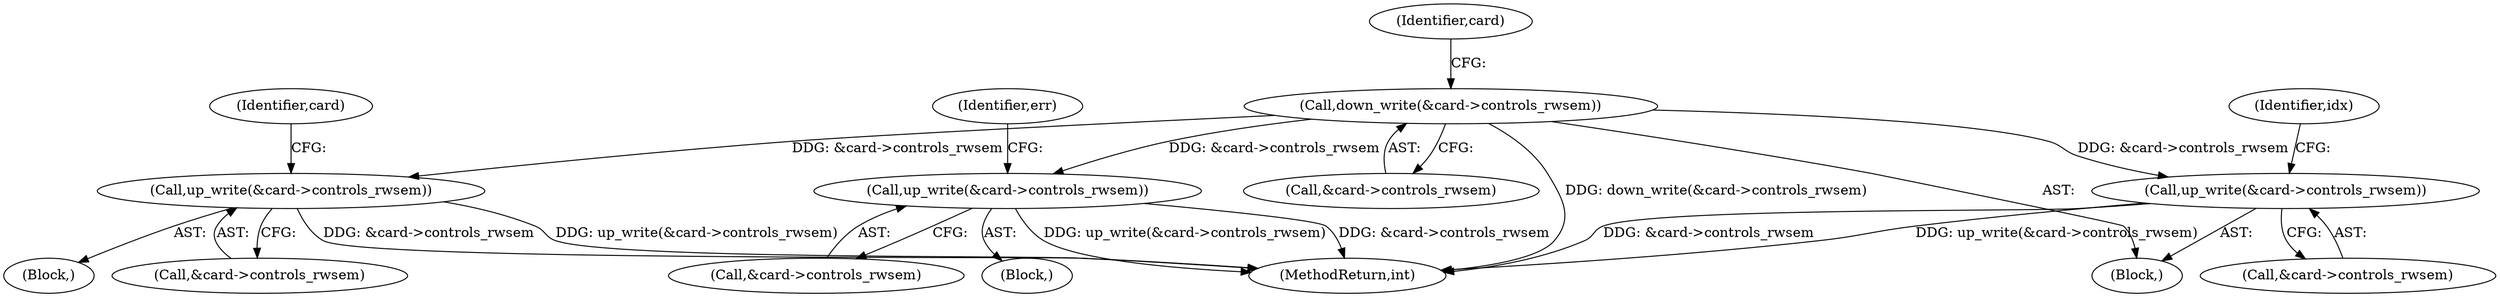 digraph "0_linux_fd9f26e4eca5d08a27d12c0933fceef76ed9663d@API" {
"1000132" [label="(Call,down_write(&card->controls_rwsem))"];
"1000143" [label="(Call,up_write(&card->controls_rwsem))"];
"1000182" [label="(Call,up_write(&card->controls_rwsem))"];
"1000231" [label="(Call,up_write(&card->controls_rwsem))"];
"1000183" [label="(Call,&card->controls_rwsem)"];
"1000231" [label="(Call,up_write(&card->controls_rwsem))"];
"1000150" [label="(Identifier,card)"];
"1000139" [label="(Identifier,card)"];
"1000267" [label="(MethodReturn,int)"];
"1000232" [label="(Call,&card->controls_rwsem)"];
"1000182" [label="(Call,up_write(&card->controls_rwsem))"];
"1000144" [label="(Call,&card->controls_rwsem)"];
"1000142" [label="(Block,)"];
"1000181" [label="(Block,)"];
"1000238" [label="(Identifier,idx)"];
"1000132" [label="(Call,down_write(&card->controls_rwsem))"];
"1000133" [label="(Call,&card->controls_rwsem)"];
"1000143" [label="(Call,up_write(&card->controls_rwsem))"];
"1000188" [label="(Identifier,err)"];
"1000103" [label="(Block,)"];
"1000132" -> "1000103"  [label="AST: "];
"1000132" -> "1000133"  [label="CFG: "];
"1000133" -> "1000132"  [label="AST: "];
"1000139" -> "1000132"  [label="CFG: "];
"1000132" -> "1000267"  [label="DDG: down_write(&card->controls_rwsem)"];
"1000132" -> "1000143"  [label="DDG: &card->controls_rwsem"];
"1000132" -> "1000182"  [label="DDG: &card->controls_rwsem"];
"1000132" -> "1000231"  [label="DDG: &card->controls_rwsem"];
"1000143" -> "1000142"  [label="AST: "];
"1000143" -> "1000144"  [label="CFG: "];
"1000144" -> "1000143"  [label="AST: "];
"1000150" -> "1000143"  [label="CFG: "];
"1000143" -> "1000267"  [label="DDG: &card->controls_rwsem"];
"1000143" -> "1000267"  [label="DDG: up_write(&card->controls_rwsem)"];
"1000182" -> "1000181"  [label="AST: "];
"1000182" -> "1000183"  [label="CFG: "];
"1000183" -> "1000182"  [label="AST: "];
"1000188" -> "1000182"  [label="CFG: "];
"1000182" -> "1000267"  [label="DDG: up_write(&card->controls_rwsem)"];
"1000182" -> "1000267"  [label="DDG: &card->controls_rwsem"];
"1000231" -> "1000103"  [label="AST: "];
"1000231" -> "1000232"  [label="CFG: "];
"1000232" -> "1000231"  [label="AST: "];
"1000238" -> "1000231"  [label="CFG: "];
"1000231" -> "1000267"  [label="DDG: up_write(&card->controls_rwsem)"];
"1000231" -> "1000267"  [label="DDG: &card->controls_rwsem"];
}
